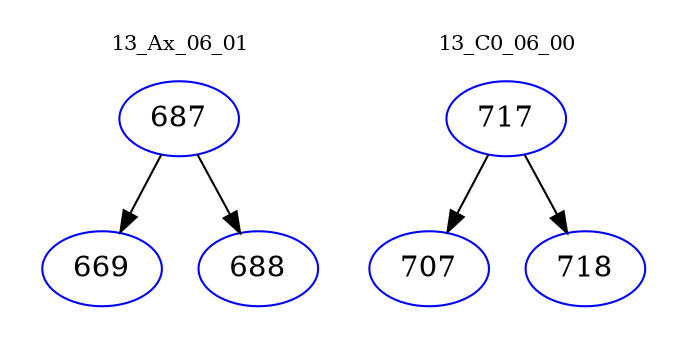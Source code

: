 digraph{
subgraph cluster_0 {
color = white
label = "13_Ax_06_01";
fontsize=10;
T0_687 [label="687", color="blue"]
T0_687 -> T0_669 [color="black"]
T0_669 [label="669", color="blue"]
T0_687 -> T0_688 [color="black"]
T0_688 [label="688", color="blue"]
}
subgraph cluster_1 {
color = white
label = "13_C0_06_00";
fontsize=10;
T1_717 [label="717", color="blue"]
T1_717 -> T1_707 [color="black"]
T1_707 [label="707", color="blue"]
T1_717 -> T1_718 [color="black"]
T1_718 [label="718", color="blue"]
}
}
